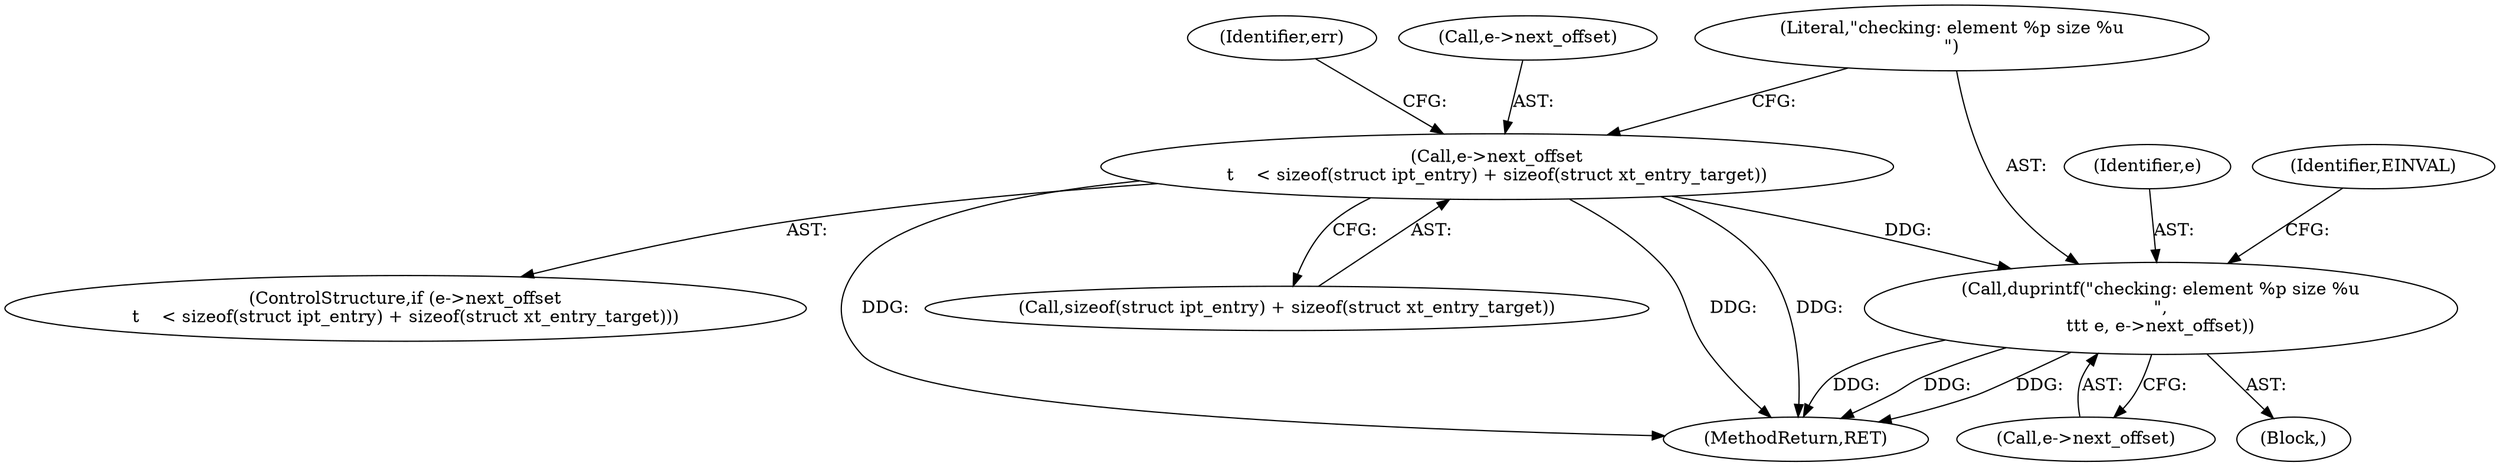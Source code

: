 digraph "0_linux_54d83fc74aa9ec72794373cb47432c5f7fb1a309_3@pointer" {
"1000121" [label="(Call,e->next_offset\n\t    < sizeof(struct ipt_entry) + sizeof(struct xt_entry_target))"];
"1000131" [label="(Call,duprintf(\"checking: element %p size %u\n\",\n\t\t\t e, e->next_offset))"];
"1000121" [label="(Call,e->next_offset\n\t    < sizeof(struct ipt_entry) + sizeof(struct xt_entry_target))"];
"1000141" [label="(Identifier,err)"];
"1000223" [label="(MethodReturn,RET)"];
"1000132" [label="(Literal,\"checking: element %p size %u\n\")"];
"1000130" [label="(Block,)"];
"1000133" [label="(Identifier,e)"];
"1000125" [label="(Call,sizeof(struct ipt_entry) + sizeof(struct xt_entry_target))"];
"1000139" [label="(Identifier,EINVAL)"];
"1000122" [label="(Call,e->next_offset)"];
"1000120" [label="(ControlStructure,if (e->next_offset\n\t    < sizeof(struct ipt_entry) + sizeof(struct xt_entry_target)))"];
"1000131" [label="(Call,duprintf(\"checking: element %p size %u\n\",\n\t\t\t e, e->next_offset))"];
"1000134" [label="(Call,e->next_offset)"];
"1000121" -> "1000120"  [label="AST: "];
"1000121" -> "1000125"  [label="CFG: "];
"1000122" -> "1000121"  [label="AST: "];
"1000125" -> "1000121"  [label="AST: "];
"1000132" -> "1000121"  [label="CFG: "];
"1000141" -> "1000121"  [label="CFG: "];
"1000121" -> "1000223"  [label="DDG: "];
"1000121" -> "1000223"  [label="DDG: "];
"1000121" -> "1000223"  [label="DDG: "];
"1000121" -> "1000131"  [label="DDG: "];
"1000131" -> "1000130"  [label="AST: "];
"1000131" -> "1000134"  [label="CFG: "];
"1000132" -> "1000131"  [label="AST: "];
"1000133" -> "1000131"  [label="AST: "];
"1000134" -> "1000131"  [label="AST: "];
"1000139" -> "1000131"  [label="CFG: "];
"1000131" -> "1000223"  [label="DDG: "];
"1000131" -> "1000223"  [label="DDG: "];
"1000131" -> "1000223"  [label="DDG: "];
}
